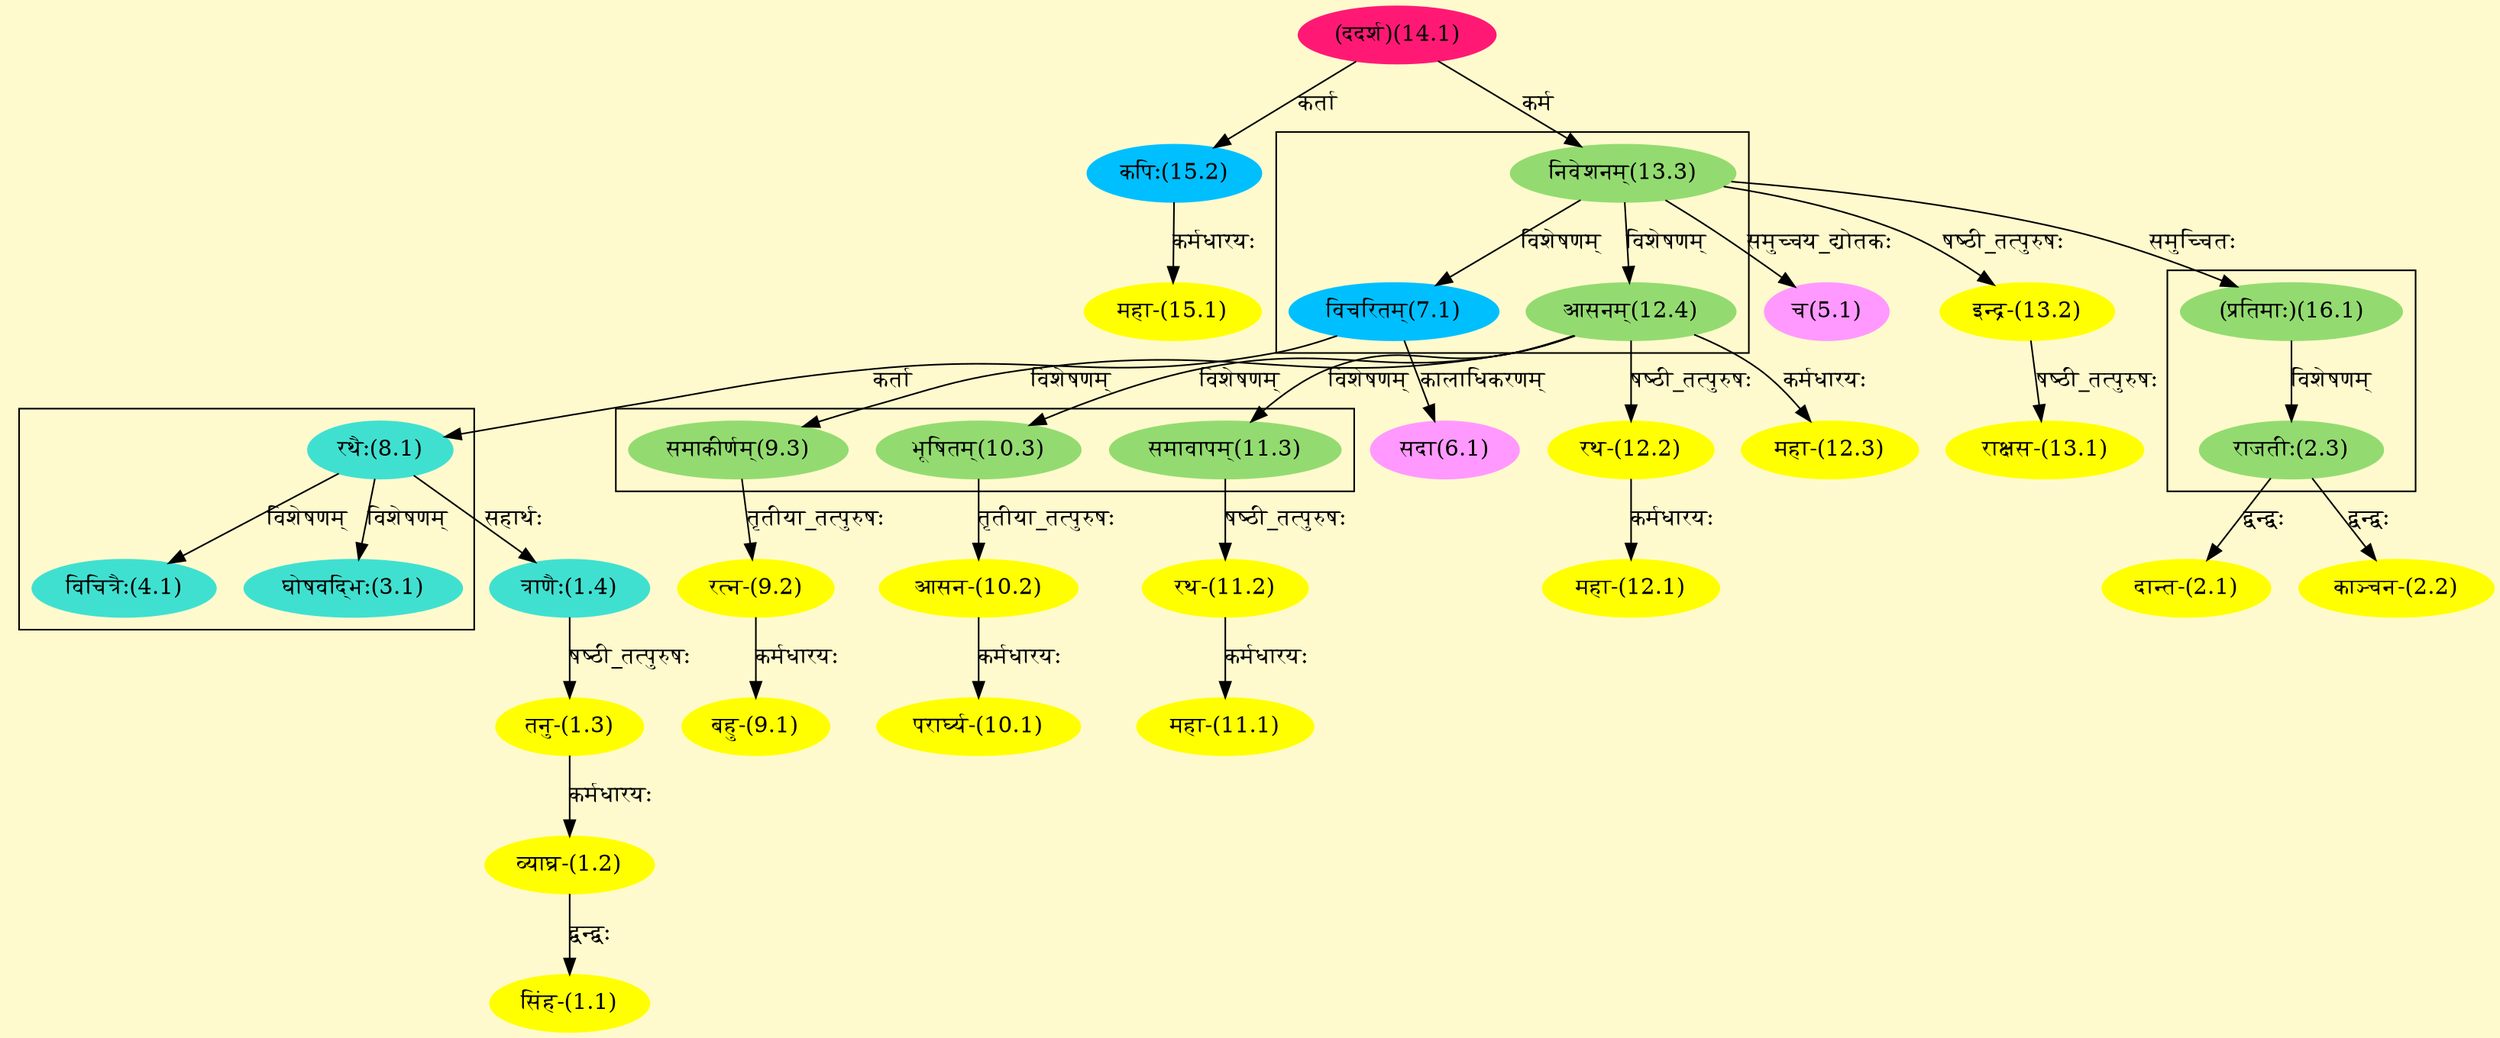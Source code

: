 digraph G{
rankdir=BT;
 compound=true;
 bgcolor="lemonchiffon1";

subgraph cluster_1{
Node2_3 [style=filled, color="#93DB70" label = "राजतीः(2.3)"]
Node16_1 [style=filled, color="#93DB70" label = "(प्रतिमाः)(16.1)"]

}

subgraph cluster_2{
Node3_1 [style=filled, color="#40E0D0" label = "घोषवद्भिः(3.1)"]
Node8_1 [style=filled, color="#40E0D0" label = "रथैः(8.1)"]
Node4_1 [style=filled, color="#40E0D0" label = "विचित्रैः(4.1)"]

}

subgraph cluster_3{
Node7_1 [style=filled, color="#00BFFF" label = "विचरितम्(7.1)"]
Node13_3 [style=filled, color="#93DB70" label = "निवेशनम्(13.3)"]
Node12_4 [style=filled, color="#93DB70" label = "आसनम्(12.4)"]
Node16_1 [style=filled, color="#93DB70" label = "(प्रतिमाः)(16.1)"]

}

subgraph cluster_4{
Node9_3 [style=filled, color="#93DB70" label = "समाकीर्णम्(9.3)"]
Node12_4 [style=filled, color="#93DB70" label = "आसनम्(12.4)"]
Node10_3 [style=filled, color="#93DB70" label = "भूषितम्(10.3)"]
Node11_3 [style=filled, color="#93DB70" label = "समावापम्(11.3)"]

}
Node1_1 [style=filled, color="#FFFF00" label = "सिंह-(1.1)"]
Node1_2 [style=filled, color="#FFFF00" label = "व्याघ्र-(1.2)"]
Node1_3 [style=filled, color="#FFFF00" label = "तनु-(1.3)"]
Node1_4 [style=filled, color="#40E0D0" label = "त्राणैः(1.4)"]
Node8_1 [style=filled, color="#40E0D0" label = "रथैः(8.1)"]
Node2_1 [style=filled, color="#FFFF00" label = "दान्त-(2.1)"]
Node2_3 [style=filled, color="#93DB70" label = "राजतीः(2.3)"]
Node2_2 [style=filled, color="#FFFF00" label = "काञ्चन-(2.2)"]
Node5_1 [style=filled, color="#FF99FF" label = "च(5.1)"]
Node13_3 [style=filled, color="#93DB70" label = "निवेशनम्(13.3)"]
Node6_1 [style=filled, color="#FF99FF" label = "सदा(6.1)"]
Node7_1 [style=filled, color="#00BFFF" label = "विचरितम्(7.1)"]
Node9_1 [style=filled, color="#FFFF00" label = "बहु-(9.1)"]
Node9_2 [style=filled, color="#FFFF00" label = "रत्न-(9.2)"]
Node9_3 [style=filled, color="#93DB70" label = "समाकीर्णम्(9.3)"]
Node10_1 [style=filled, color="#FFFF00" label = "परार्घ्य-(10.1)"]
Node10_2 [style=filled, color="#FFFF00" label = "आसन-(10.2)"]
Node10_3 [style=filled, color="#93DB70" label = "भूषितम्(10.3)"]
Node11_1 [style=filled, color="#FFFF00" label = "महा-(11.1)"]
Node11_2 [style=filled, color="#FFFF00" label = "रथ-(11.2)"]
Node11_3 [style=filled, color="#93DB70" label = "समावापम्(11.3)"]
Node12_1 [style=filled, color="#FFFF00" label = "महा-(12.1)"]
Node12_2 [style=filled, color="#FFFF00" label = "रथ-(12.2)"]
Node12_4 [style=filled, color="#93DB70" label = "आसनम्(12.4)"]
Node12_3 [style=filled, color="#FFFF00" label = "महा-(12.3)"]
Node13_1 [style=filled, color="#FFFF00" label = "राक्षस-(13.1)"]
Node13_2 [style=filled, color="#FFFF00" label = "इन्द्र-(13.2)"]
Node14_1 [style=filled, color="#FF1975" label = "(ददर्श)(14.1)"]
Node [style=filled, color="" label = "()"]
Node15_1 [style=filled, color="#FFFF00" label = "महा-(15.1)"]
Node15_2 [style=filled, color="#00BFFF" label = "कपिः(15.2)"]
/* Start of Relations section */

Node1_1 -> Node1_2 [  label="द्वन्द्वः"  dir="back" ]
Node1_2 -> Node1_3 [  label="कर्मधारयः"  dir="back" ]
Node1_3 -> Node1_4 [  label="षष्ठी_तत्पुरुषः"  dir="back" ]
Node1_4 -> Node8_1 [  label="सहार्थः"  dir="back" ]
Node2_1 -> Node2_3 [  label="द्वन्द्वः"  dir="back" ]
Node2_2 -> Node2_3 [  label="द्वन्द्वः"  dir="back" ]
Node2_3 -> Node16_1 [  label="विशेषणम्"  dir="back" ]
Node3_1 -> Node8_1 [  label="विशेषणम्"  dir="back" ]
Node4_1 -> Node8_1 [  label="विशेषणम्"  dir="back" ]
Node5_1 -> Node13_3 [  label="समुच्चय_द्योतकः"  dir="back" ]
Node6_1 -> Node7_1 [  label="कालाधिकरणम्"  dir="back" ]
Node7_1 -> Node13_3 [  label="विशेषणम्"  dir="back" ]
Node8_1 -> Node7_1 [  label="कर्ता"  dir="back" ]
Node9_1 -> Node9_2 [  label="कर्मधारयः"  dir="back" ]
Node9_2 -> Node9_3 [  label="तृतीया_तत्पुरुषः"  dir="back" ]
Node9_3 -> Node12_4 [  label="विशेषणम्"  dir="back" ]
Node10_1 -> Node10_2 [  label="कर्मधारयः"  dir="back" ]
Node10_2 -> Node10_3 [  label="तृतीया_तत्पुरुषः"  dir="back" ]
Node10_3 -> Node12_4 [  label="विशेषणम्"  dir="back" ]
Node11_1 -> Node11_2 [  label="कर्मधारयः"  dir="back" ]
Node11_2 -> Node11_3 [  label="षष्ठी_तत्पुरुषः"  dir="back" ]
Node11_3 -> Node12_4 [  label="विशेषणम्"  dir="back" ]
Node12_1 -> Node12_2 [  label="कर्मधारयः"  dir="back" ]
Node12_2 -> Node12_4 [  label="षष्ठी_तत्पुरुषः"  dir="back" ]
Node12_3 -> Node12_4 [  label="कर्मधारयः"  dir="back" ]
Node12_4 -> Node13_3 [  label="विशेषणम्"  dir="back" ]
Node13_1 -> Node13_2 [  label="षष्ठी_तत्पुरुषः"  dir="back" ]
Node13_2 -> Node13_3 [  label="षष्ठी_तत्पुरुषः"  dir="back" ]
Node13_3 -> Node14_1 [  label="कर्म"  dir="back" ]
Node15_1 -> Node15_2 [  label="कर्मधारयः"  dir="back" ]
Node15_2 -> Node14_1 [  label="कर्ता"  dir="back" ]
Node16_1 -> Node13_3 [  label="समुच्चितः"  dir="back" ]
}
